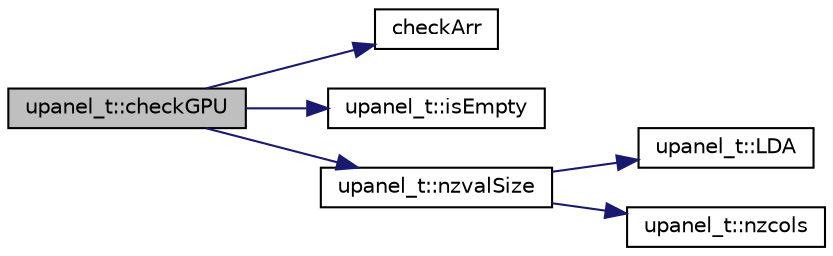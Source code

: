 digraph "upanel_t::checkGPU"
{
 // LATEX_PDF_SIZE
  edge [fontname="Helvetica",fontsize="10",labelfontname="Helvetica",labelfontsize="10"];
  node [fontname="Helvetica",fontsize="10",shape=record];
  rankdir="LR";
  Node1 [label="upanel_t::checkGPU",height=0.2,width=0.4,color="black", fillcolor="grey75", style="filled", fontcolor="black",tooltip=" "];
  Node1 -> Node2 [color="midnightblue",fontsize="10",style="solid",fontname="Helvetica"];
  Node2 [label="checkArr",height=0.2,width=0.4,color="black", fillcolor="white", style="filled",URL="$lupanels__GPU_8cpp.html#a8e74237583d528283fa4e6b626989606",tooltip=" "];
  Node1 -> Node3 [color="midnightblue",fontsize="10",style="solid",fontname="Helvetica"];
  Node3 [label="upanel_t::isEmpty",height=0.2,width=0.4,color="black", fillcolor="white", style="filled",URL="$classupanel__t.html#a80066874decec3ee7585ac9b58c18da1",tooltip=" "];
  Node1 -> Node4 [color="midnightblue",fontsize="10",style="solid",fontname="Helvetica"];
  Node4 [label="upanel_t::nzvalSize",height=0.2,width=0.4,color="black", fillcolor="white", style="filled",URL="$classupanel__t.html#a69b963eef2972bf417bbaceee35ce59f",tooltip=" "];
  Node4 -> Node5 [color="midnightblue",fontsize="10",style="solid",fontname="Helvetica"];
  Node5 [label="upanel_t::LDA",height=0.2,width=0.4,color="black", fillcolor="white", style="filled",URL="$classupanel__t.html#a059f730a6636e4042daf3f2e5a6b70d8",tooltip=" "];
  Node4 -> Node6 [color="midnightblue",fontsize="10",style="solid",fontname="Helvetica"];
  Node6 [label="upanel_t::nzcols",height=0.2,width=0.4,color="black", fillcolor="white", style="filled",URL="$classupanel__t.html#a76de7f7433a85878fcc7890a470f7aaf",tooltip=" "];
}
